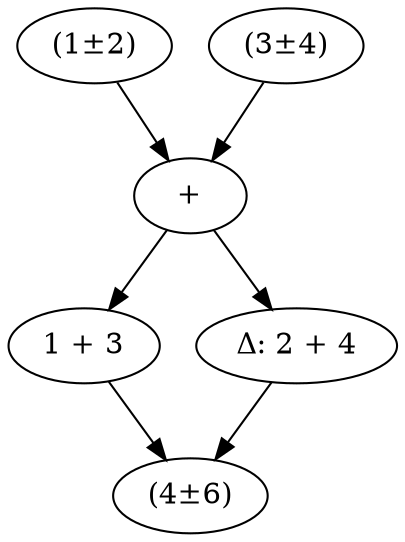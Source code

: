 // Computational Graph
strict digraph {
	0 [label="(1±2)"]
	1 [label="(3±4)"]
	2 [label="+"]
	0 -> 2
	1 -> 2
	3 [label="1 + 3"]
	4 [label="Δ: 2 + 4"]
	2 -> 3
	2 -> 4
	5 [label="(4±6)"]
	3 -> 5
	4 -> 5
}
